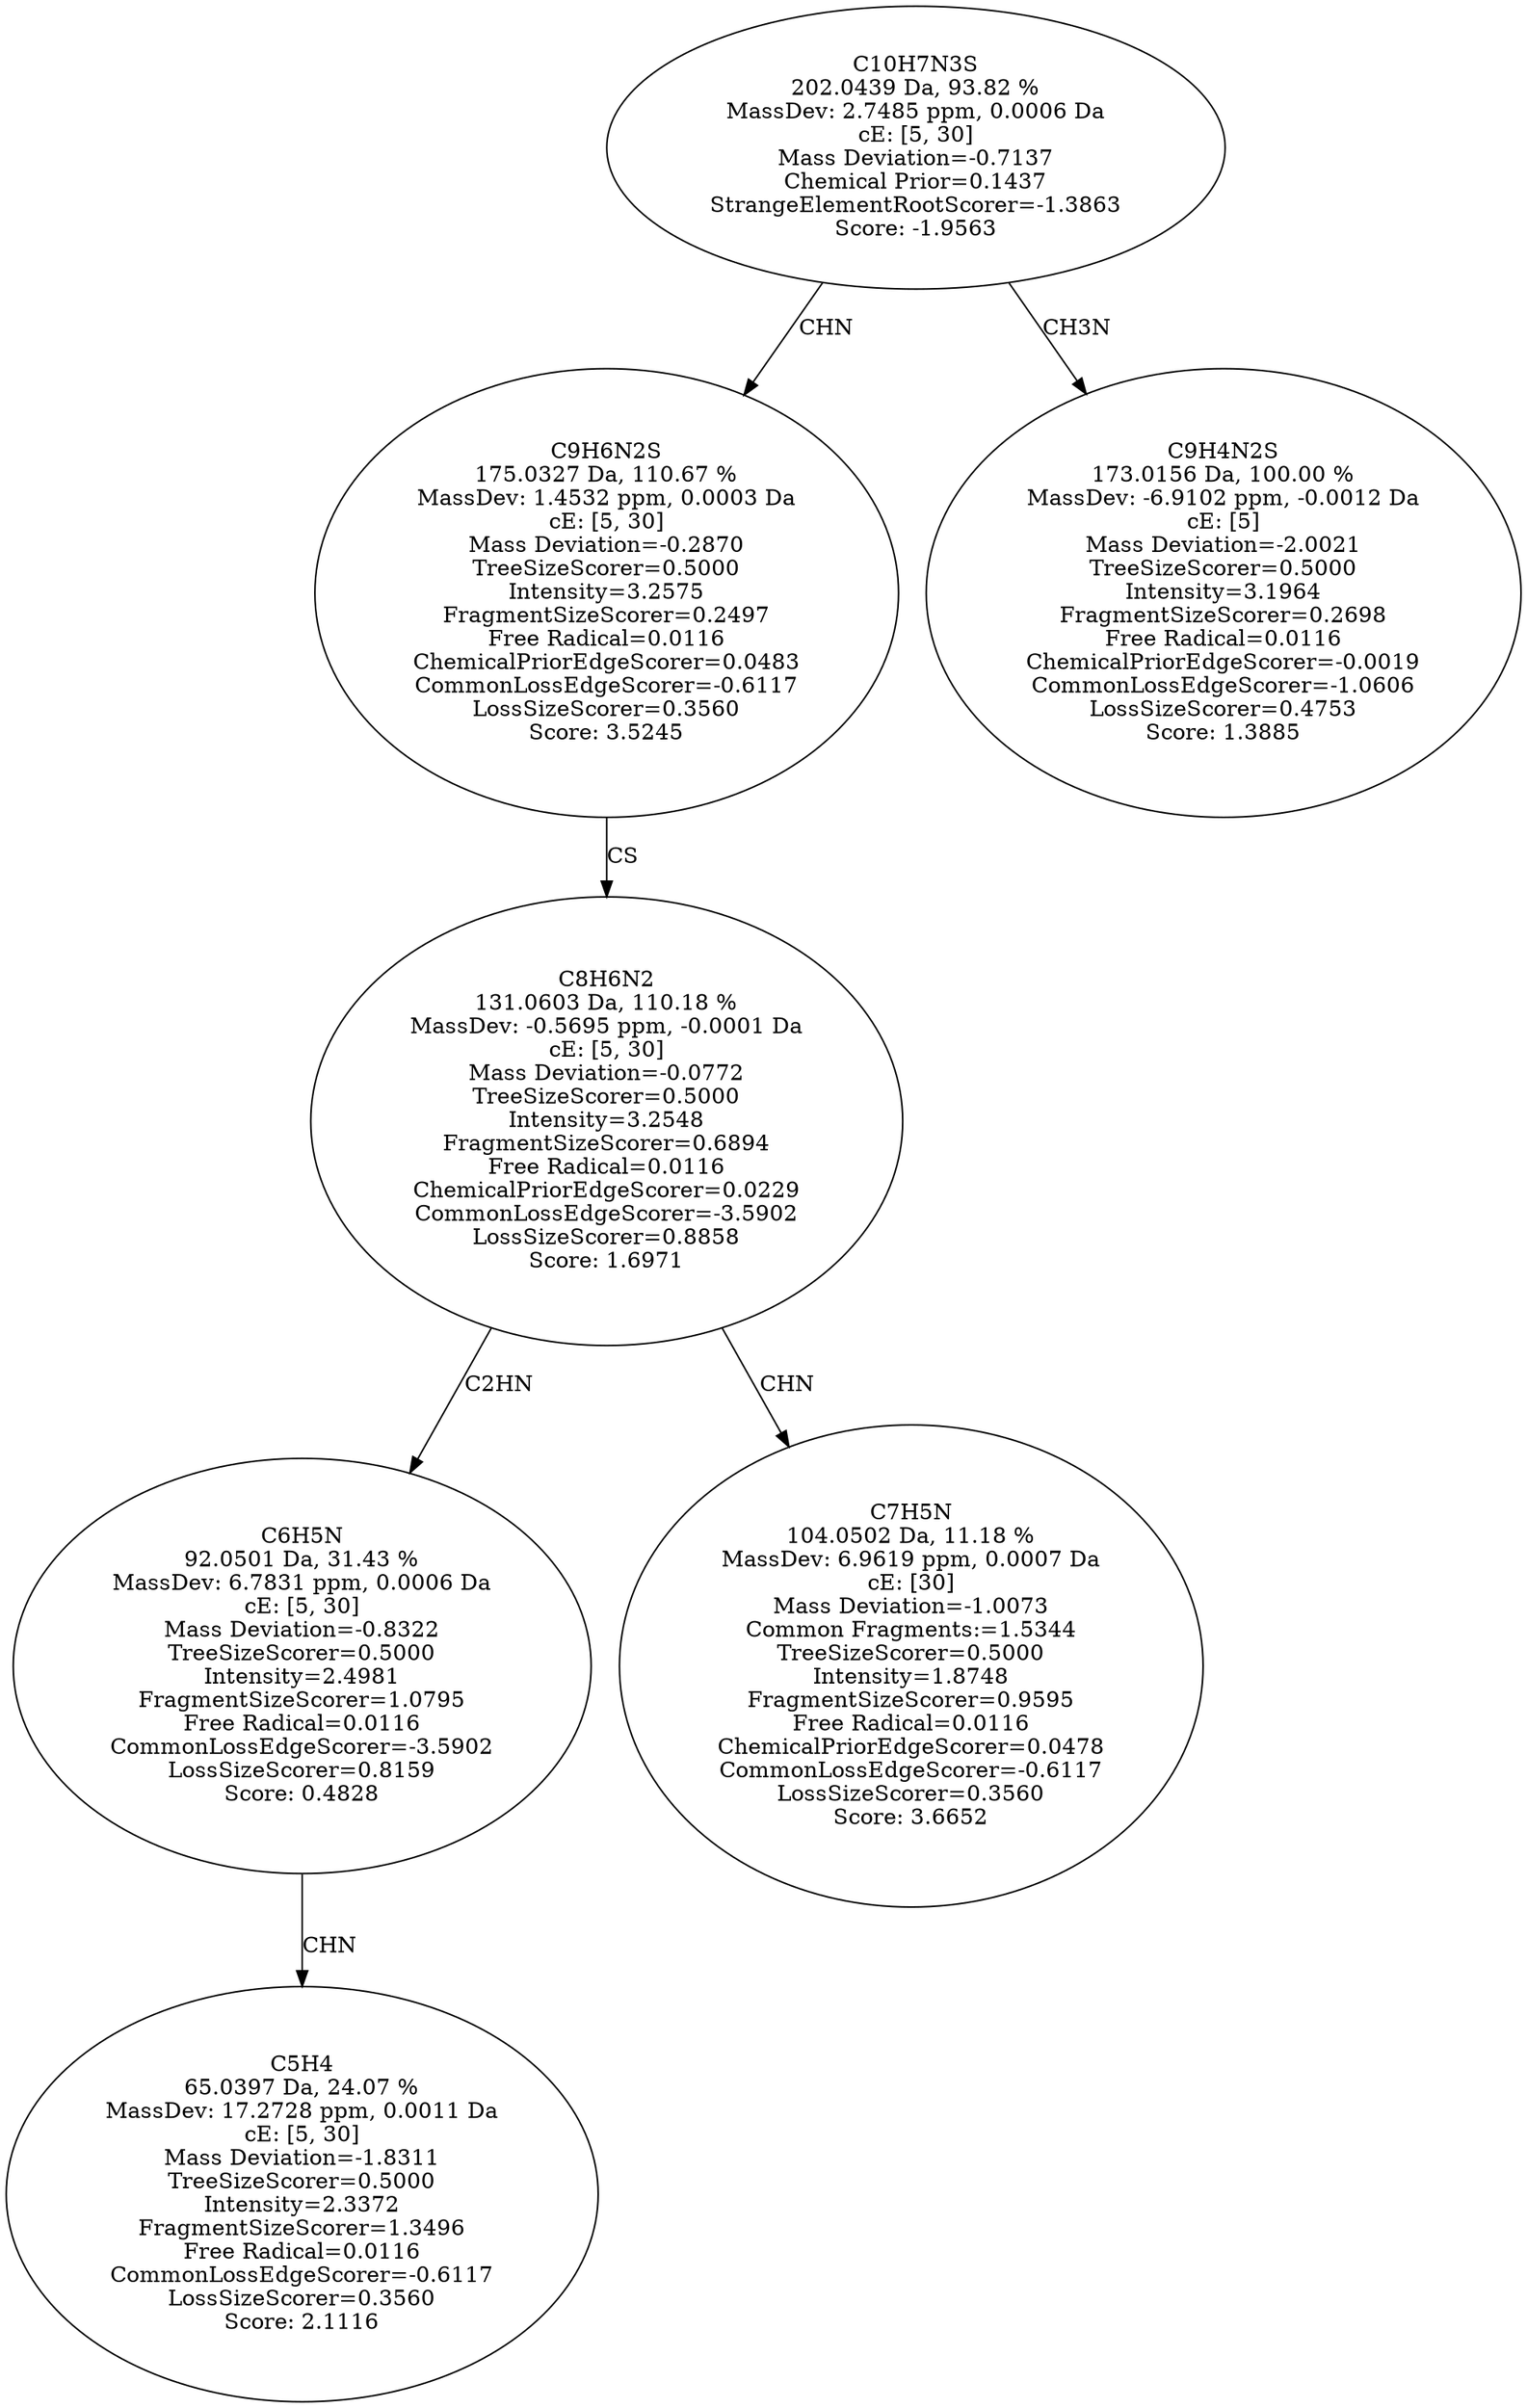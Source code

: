 strict digraph {
v1 [label="C5H4\n65.0397 Da, 24.07 %\nMassDev: 17.2728 ppm, 0.0011 Da\ncE: [5, 30]\nMass Deviation=-1.8311\nTreeSizeScorer=0.5000\nIntensity=2.3372\nFragmentSizeScorer=1.3496\nFree Radical=0.0116\nCommonLossEdgeScorer=-0.6117\nLossSizeScorer=0.3560\nScore: 2.1116"];
v2 [label="C6H5N\n92.0501 Da, 31.43 %\nMassDev: 6.7831 ppm, 0.0006 Da\ncE: [5, 30]\nMass Deviation=-0.8322\nTreeSizeScorer=0.5000\nIntensity=2.4981\nFragmentSizeScorer=1.0795\nFree Radical=0.0116\nCommonLossEdgeScorer=-3.5902\nLossSizeScorer=0.8159\nScore: 0.4828"];
v3 [label="C7H5N\n104.0502 Da, 11.18 %\nMassDev: 6.9619 ppm, 0.0007 Da\ncE: [30]\nMass Deviation=-1.0073\nCommon Fragments:=1.5344\nTreeSizeScorer=0.5000\nIntensity=1.8748\nFragmentSizeScorer=0.9595\nFree Radical=0.0116\nChemicalPriorEdgeScorer=0.0478\nCommonLossEdgeScorer=-0.6117\nLossSizeScorer=0.3560\nScore: 3.6652"];
v4 [label="C8H6N2\n131.0603 Da, 110.18 %\nMassDev: -0.5695 ppm, -0.0001 Da\ncE: [5, 30]\nMass Deviation=-0.0772\nTreeSizeScorer=0.5000\nIntensity=3.2548\nFragmentSizeScorer=0.6894\nFree Radical=0.0116\nChemicalPriorEdgeScorer=0.0229\nCommonLossEdgeScorer=-3.5902\nLossSizeScorer=0.8858\nScore: 1.6971"];
v5 [label="C9H6N2S\n175.0327 Da, 110.67 %\nMassDev: 1.4532 ppm, 0.0003 Da\ncE: [5, 30]\nMass Deviation=-0.2870\nTreeSizeScorer=0.5000\nIntensity=3.2575\nFragmentSizeScorer=0.2497\nFree Radical=0.0116\nChemicalPriorEdgeScorer=0.0483\nCommonLossEdgeScorer=-0.6117\nLossSizeScorer=0.3560\nScore: 3.5245"];
v6 [label="C9H4N2S\n173.0156 Da, 100.00 %\nMassDev: -6.9102 ppm, -0.0012 Da\ncE: [5]\nMass Deviation=-2.0021\nTreeSizeScorer=0.5000\nIntensity=3.1964\nFragmentSizeScorer=0.2698\nFree Radical=0.0116\nChemicalPriorEdgeScorer=-0.0019\nCommonLossEdgeScorer=-1.0606\nLossSizeScorer=0.4753\nScore: 1.3885"];
v7 [label="C10H7N3S\n202.0439 Da, 93.82 %\nMassDev: 2.7485 ppm, 0.0006 Da\ncE: [5, 30]\nMass Deviation=-0.7137\nChemical Prior=0.1437\nStrangeElementRootScorer=-1.3863\nScore: -1.9563"];
v2 -> v1 [label="CHN"];
v4 -> v2 [label="C2HN"];
v4 -> v3 [label="CHN"];
v5 -> v4 [label="CS"];
v7 -> v5 [label="CHN"];
v7 -> v6 [label="CH3N"];
}